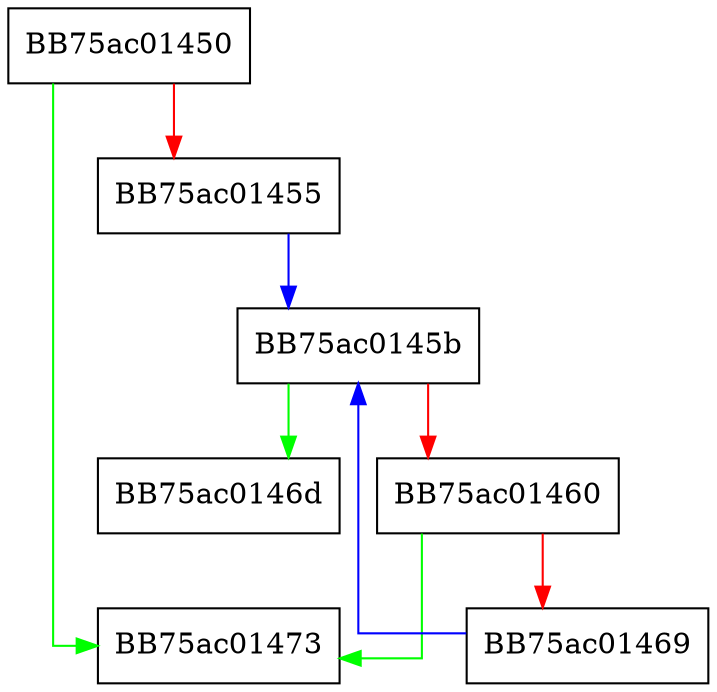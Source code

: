 digraph ZSTD_dictNCountRepeat {
  node [shape="box"];
  graph [splines=ortho];
  BB75ac01450 -> BB75ac01473 [color="green"];
  BB75ac01450 -> BB75ac01455 [color="red"];
  BB75ac01455 -> BB75ac0145b [color="blue"];
  BB75ac0145b -> BB75ac0146d [color="green"];
  BB75ac0145b -> BB75ac01460 [color="red"];
  BB75ac01460 -> BB75ac01473 [color="green"];
  BB75ac01460 -> BB75ac01469 [color="red"];
  BB75ac01469 -> BB75ac0145b [color="blue"];
}